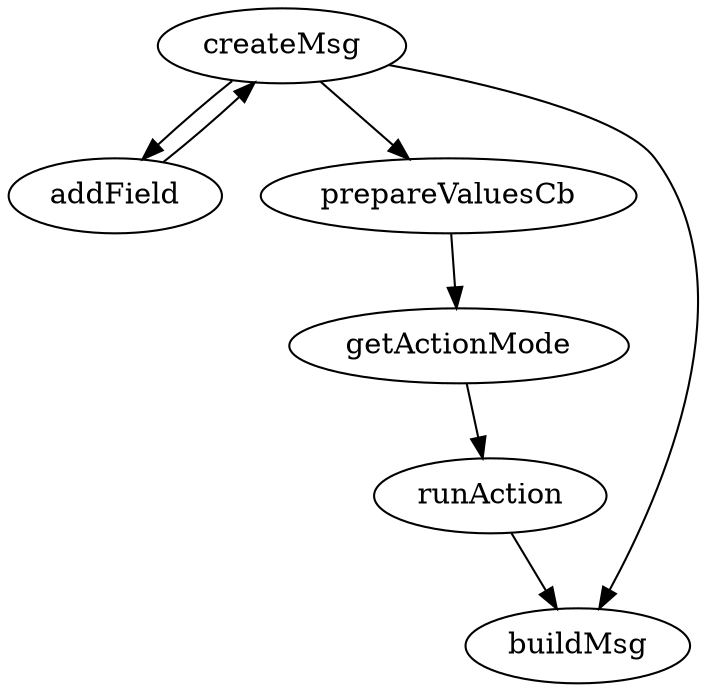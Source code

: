 digraph G22 {
  createMsg -> addField;
  addField -> createMsg;
  createMsg -> prepareValuesCb;
  prepareValuesCb -> getActionMode;
  getActionMode-> runAction;
  runAction -> buildMsg;
  createMsg -> buildMsg;
}

